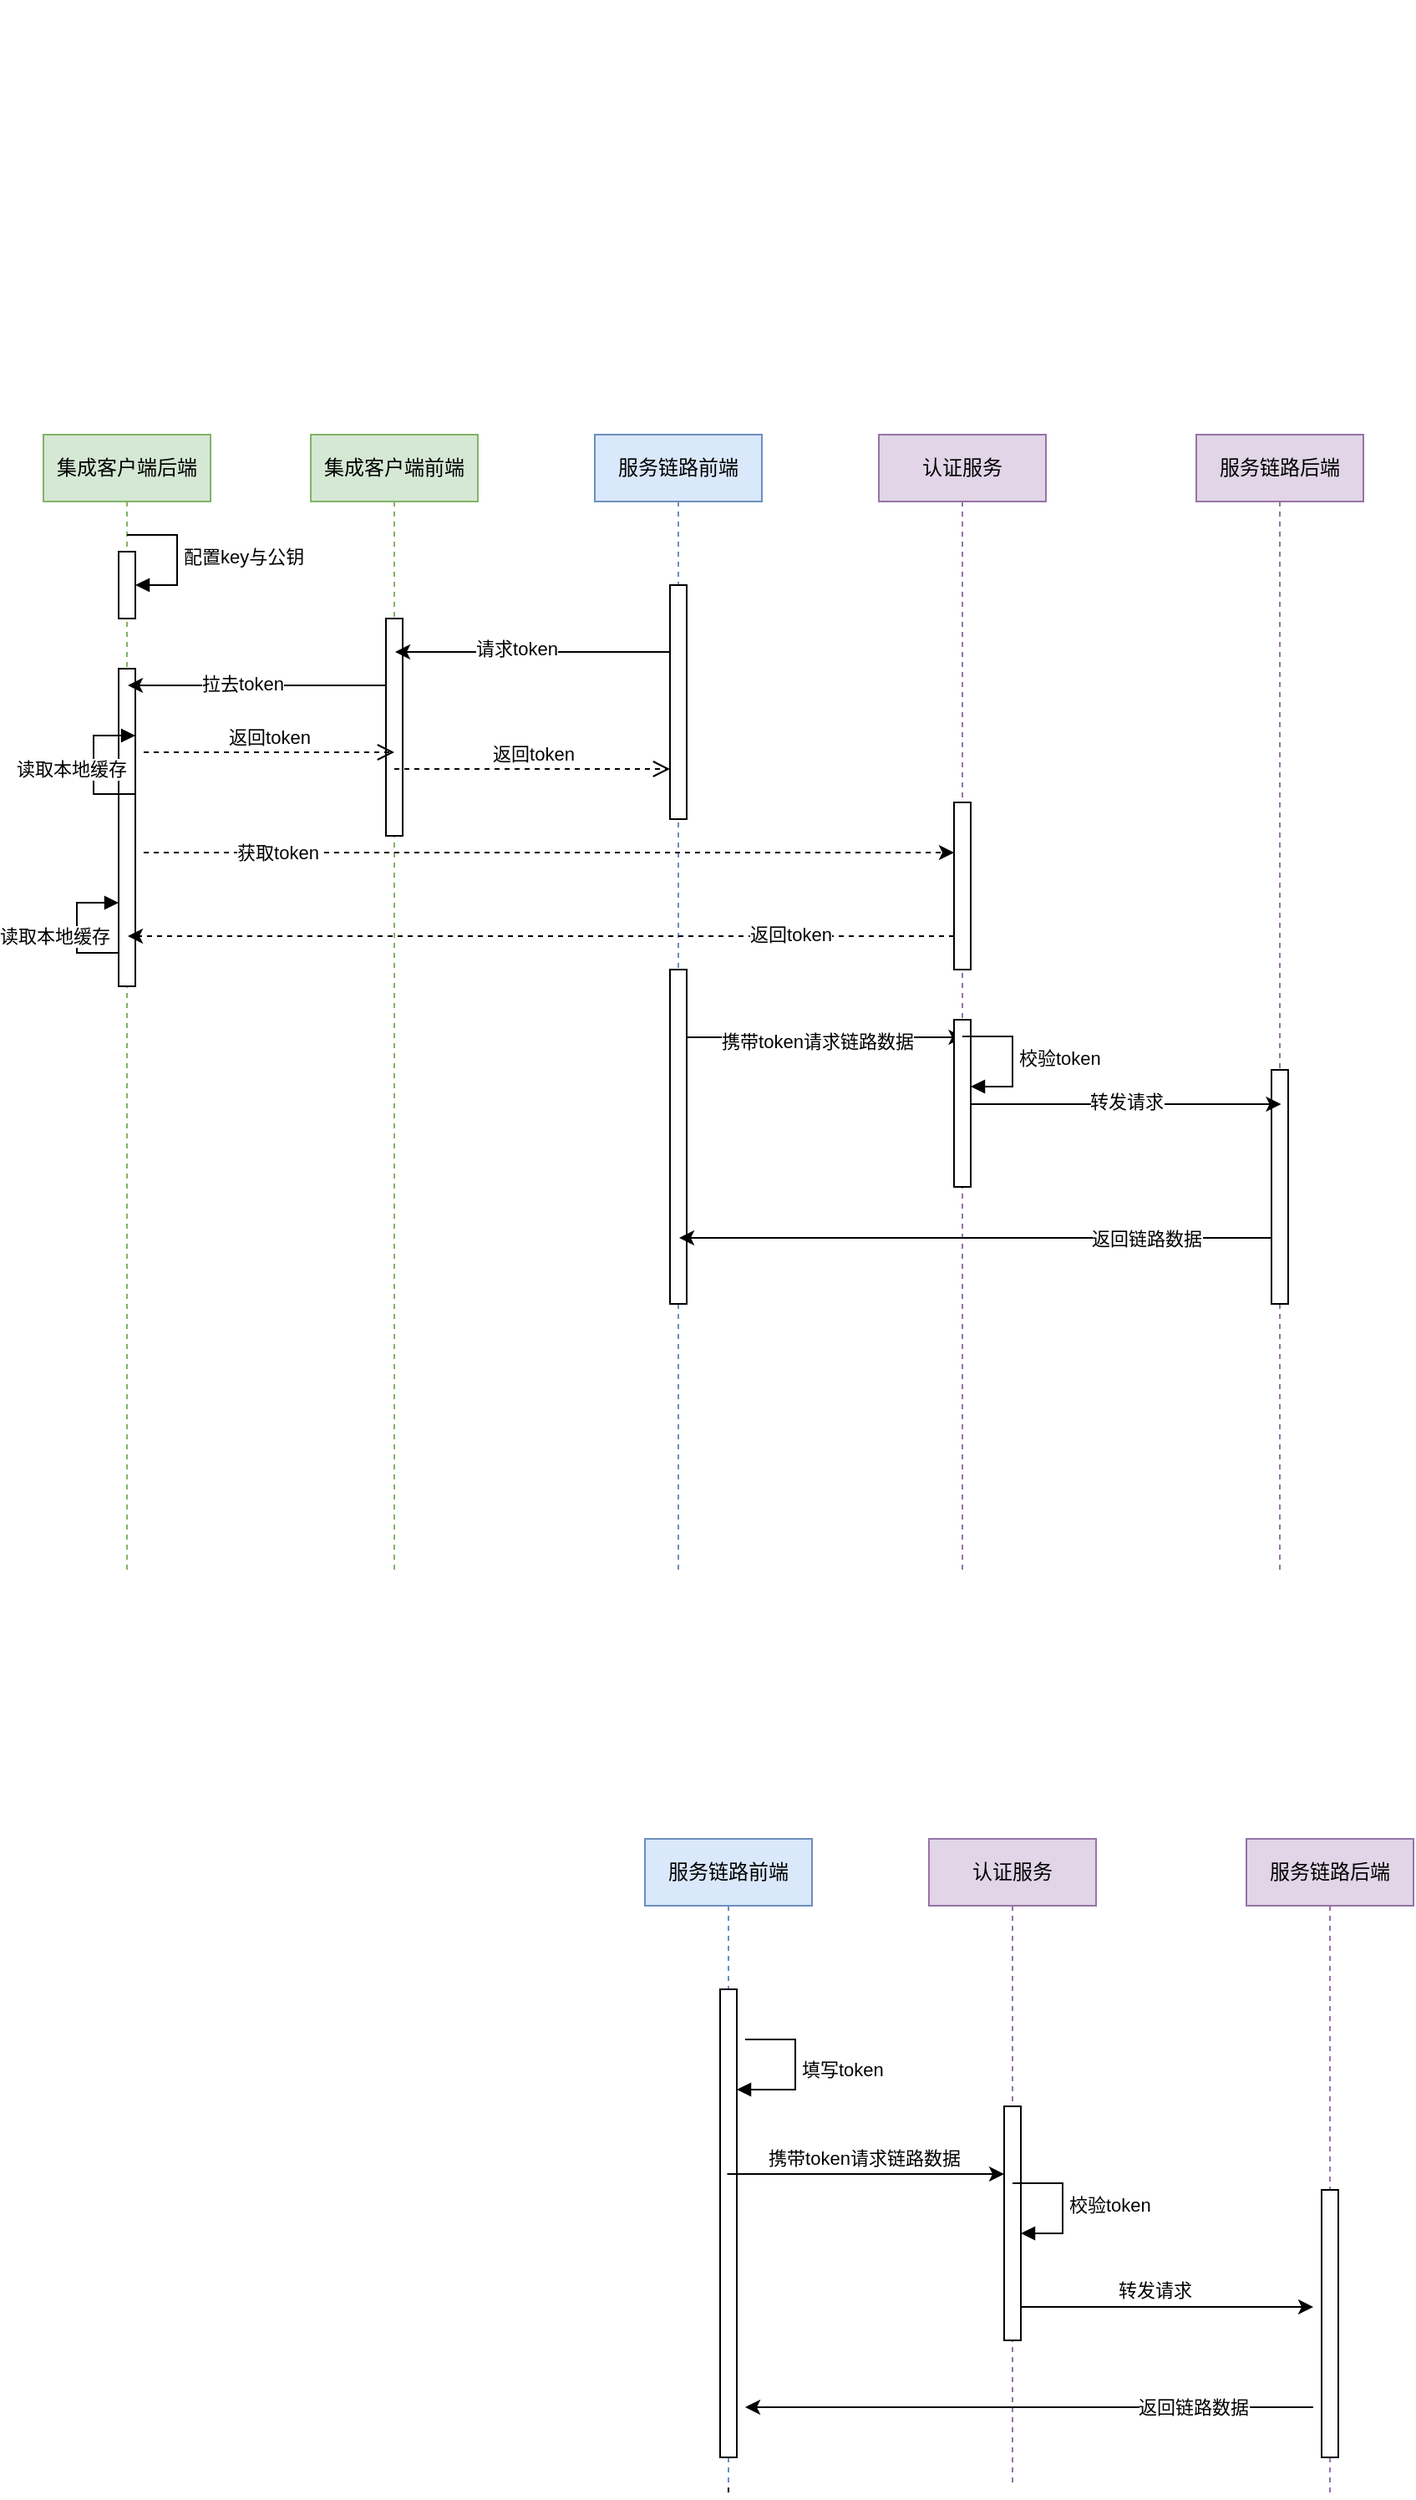 <mxfile version="21.3.7" type="github">
  <diagram id="i7MfmqVJiIsalG64SLBR" name="第 1 页">
    <mxGraphModel dx="1434" dy="772" grid="0" gridSize="10" guides="1" tooltips="1" connect="1" arrows="1" fold="1" page="0" pageScale="1" pageWidth="827" pageHeight="1169" math="0" shadow="0">
      <root>
        <mxCell id="0" />
        <mxCell id="1" parent="0" />
        <mxCell id="Av6tjJdUg8In7jAHD0Lc-1" value=":Object" style="shape=umlLifeline;perimeter=lifelinePerimeter;whiteSpace=wrap;html=1;container=1;dropTarget=0;collapsible=0;recursiveResize=0;outlineConnect=0;portConstraint=eastwest;newEdgeStyle={&quot;edgeStyle&quot;:&quot;elbowEdgeStyle&quot;,&quot;elbow&quot;:&quot;vertical&quot;,&quot;curved&quot;:0,&quot;rounded&quot;:0};flipH=1;" parent="1" vertex="1">
          <mxGeometry x="270" y="510" width="100" height="460" as="geometry" />
        </mxCell>
        <mxCell id="Av6tjJdUg8In7jAHD0Lc-2" value=":Object" style="shape=umlLifeline;perimeter=lifelinePerimeter;whiteSpace=wrap;html=1;container=1;dropTarget=0;collapsible=0;recursiveResize=0;outlineConnect=0;portConstraint=eastwest;newEdgeStyle={&quot;edgeStyle&quot;:&quot;elbowEdgeStyle&quot;,&quot;elbow&quot;:&quot;vertical&quot;,&quot;curved&quot;:0,&quot;rounded&quot;:0};flipH=1;" parent="1" vertex="1">
          <mxGeometry x="430" y="510" width="100" height="470" as="geometry" />
        </mxCell>
        <mxCell id="Av6tjJdUg8In7jAHD0Lc-3" value=":Object" style="shape=umlLifeline;perimeter=lifelinePerimeter;whiteSpace=wrap;html=1;container=1;dropTarget=0;collapsible=0;recursiveResize=0;outlineConnect=0;portConstraint=eastwest;newEdgeStyle={&quot;edgeStyle&quot;:&quot;elbowEdgeStyle&quot;,&quot;elbow&quot;:&quot;vertical&quot;,&quot;curved&quot;:0,&quot;rounded&quot;:0};flipH=1;" parent="1" vertex="1">
          <mxGeometry x="600" y="510" width="100" height="470" as="geometry" />
        </mxCell>
        <mxCell id="Av6tjJdUg8In7jAHD0Lc-4" value=":Object" style="shape=umlLifeline;perimeter=lifelinePerimeter;whiteSpace=wrap;html=1;container=1;dropTarget=0;collapsible=0;recursiveResize=0;outlineConnect=0;portConstraint=eastwest;newEdgeStyle={&quot;edgeStyle&quot;:&quot;elbowEdgeStyle&quot;,&quot;elbow&quot;:&quot;vertical&quot;,&quot;curved&quot;:0,&quot;rounded&quot;:0};flipH=1;" parent="1" vertex="1">
          <mxGeometry x="770" y="510" width="100" height="470" as="geometry" />
        </mxCell>
        <mxCell id="Av6tjJdUg8In7jAHD0Lc-5" value="服务链路后端" style="shape=umlLifeline;perimeter=lifelinePerimeter;whiteSpace=wrap;html=1;container=1;dropTarget=0;collapsible=0;recursiveResize=0;outlineConnect=0;portConstraint=eastwest;newEdgeStyle={&quot;edgeStyle&quot;:&quot;elbowEdgeStyle&quot;,&quot;elbow&quot;:&quot;vertical&quot;,&quot;curved&quot;:0,&quot;rounded&quot;:0};flipH=1;fillColor=#e1d5e7;strokeColor=#9673a6;" parent="1" vertex="1">
          <mxGeometry x="960" y="510" width="100" height="680" as="geometry" />
        </mxCell>
        <mxCell id="Av6tjJdUg8In7jAHD0Lc-6" value="" style="html=1;points=[];perimeter=orthogonalPerimeter;outlineConnect=0;targetShapes=umlLifeline;portConstraint=eastwest;newEdgeStyle={&quot;edgeStyle&quot;:&quot;elbowEdgeStyle&quot;,&quot;elbow&quot;:&quot;vertical&quot;,&quot;curved&quot;:0,&quot;rounded&quot;:0};" parent="Av6tjJdUg8In7jAHD0Lc-5" vertex="1">
          <mxGeometry x="45" y="380" width="10" height="140" as="geometry" />
        </mxCell>
        <mxCell id="Av6tjJdUg8In7jAHD0Lc-7" value="集成客户端后端" style="shape=umlLifeline;perimeter=lifelinePerimeter;whiteSpace=wrap;html=1;container=1;dropTarget=0;collapsible=0;recursiveResize=0;outlineConnect=0;portConstraint=eastwest;newEdgeStyle={&quot;edgeStyle&quot;:&quot;elbowEdgeStyle&quot;,&quot;elbow&quot;:&quot;vertical&quot;,&quot;curved&quot;:0,&quot;rounded&quot;:0};flipH=1;fillColor=#d5e8d4;strokeColor=#82b366;" parent="1" vertex="1">
          <mxGeometry x="270" y="510" width="100" height="680" as="geometry" />
        </mxCell>
        <mxCell id="Av6tjJdUg8In7jAHD0Lc-8" value="" style="html=1;points=[];perimeter=orthogonalPerimeter;outlineConnect=0;targetShapes=umlLifeline;portConstraint=eastwest;newEdgeStyle={&quot;edgeStyle&quot;:&quot;elbowEdgeStyle&quot;,&quot;elbow&quot;:&quot;vertical&quot;,&quot;curved&quot;:0,&quot;rounded&quot;:0};" parent="Av6tjJdUg8In7jAHD0Lc-7" vertex="1">
          <mxGeometry x="45" y="70" width="10" height="40" as="geometry" />
        </mxCell>
        <mxCell id="Av6tjJdUg8In7jAHD0Lc-9" value="配置key与公钥" style="html=1;align=left;spacingLeft=2;endArrow=block;rounded=0;edgeStyle=orthogonalEdgeStyle;curved=0;rounded=0;" parent="Av6tjJdUg8In7jAHD0Lc-7" target="Av6tjJdUg8In7jAHD0Lc-8" edge="1">
          <mxGeometry relative="1" as="geometry">
            <mxPoint x="50" y="60" as="sourcePoint" />
            <Array as="points">
              <mxPoint x="80" y="90" />
            </Array>
          </mxGeometry>
        </mxCell>
        <mxCell id="Av6tjJdUg8In7jAHD0Lc-10" value="" style="html=1;points=[];perimeter=orthogonalPerimeter;outlineConnect=0;targetShapes=umlLifeline;portConstraint=eastwest;newEdgeStyle={&quot;edgeStyle&quot;:&quot;elbowEdgeStyle&quot;,&quot;elbow&quot;:&quot;vertical&quot;,&quot;curved&quot;:0,&quot;rounded&quot;:0};" parent="Av6tjJdUg8In7jAHD0Lc-7" vertex="1">
          <mxGeometry x="45" y="140" width="10" height="190" as="geometry" />
        </mxCell>
        <mxCell id="Av6tjJdUg8In7jAHD0Lc-11" value="读取本地缓存" style="html=1;align=left;spacingLeft=2;endArrow=block;rounded=0;edgeStyle=orthogonalEdgeStyle;curved=0;rounded=0;" parent="Av6tjJdUg8In7jAHD0Lc-7" source="Av6tjJdUg8In7jAHD0Lc-10" target="Av6tjJdUg8In7jAHD0Lc-10" edge="1">
          <mxGeometry x="-0.125" y="50" relative="1" as="geometry">
            <mxPoint x="50" y="230" as="sourcePoint" />
            <Array as="points">
              <mxPoint x="20" y="310" />
              <mxPoint x="20" y="280" />
            </Array>
            <mxPoint as="offset" />
          </mxGeometry>
        </mxCell>
        <mxCell id="Av6tjJdUg8In7jAHD0Lc-12" style="edgeStyle=elbowEdgeStyle;rounded=0;orthogonalLoop=1;jettySize=auto;html=1;elbow=vertical;curved=0;" parent="Av6tjJdUg8In7jAHD0Lc-7" target="Av6tjJdUg8In7jAHD0Lc-7" edge="1">
          <mxGeometry relative="1" as="geometry">
            <mxPoint x="50" y="385" as="sourcePoint" />
          </mxGeometry>
        </mxCell>
        <mxCell id="Av6tjJdUg8In7jAHD0Lc-13" value="集成客户端前端" style="shape=umlLifeline;perimeter=lifelinePerimeter;whiteSpace=wrap;html=1;container=1;dropTarget=0;collapsible=0;recursiveResize=0;outlineConnect=0;portConstraint=eastwest;newEdgeStyle={&quot;edgeStyle&quot;:&quot;elbowEdgeStyle&quot;,&quot;elbow&quot;:&quot;vertical&quot;,&quot;curved&quot;:0,&quot;rounded&quot;:0};flipH=1;fillColor=#d5e8d4;strokeColor=#82b366;" parent="1" vertex="1">
          <mxGeometry x="430" y="510" width="100" height="680" as="geometry" />
        </mxCell>
        <mxCell id="Av6tjJdUg8In7jAHD0Lc-14" value="" style="html=1;points=[];perimeter=orthogonalPerimeter;outlineConnect=0;targetShapes=umlLifeline;portConstraint=eastwest;newEdgeStyle={&quot;edgeStyle&quot;:&quot;elbowEdgeStyle&quot;,&quot;elbow&quot;:&quot;vertical&quot;,&quot;curved&quot;:0,&quot;rounded&quot;:0};" parent="Av6tjJdUg8In7jAHD0Lc-13" vertex="1">
          <mxGeometry x="45" y="110" width="10" height="130" as="geometry" />
        </mxCell>
        <mxCell id="Av6tjJdUg8In7jAHD0Lc-15" value="服务链路前端" style="shape=umlLifeline;perimeter=lifelinePerimeter;whiteSpace=wrap;html=1;container=1;dropTarget=0;collapsible=0;recursiveResize=0;outlineConnect=0;portConstraint=eastwest;newEdgeStyle={&quot;edgeStyle&quot;:&quot;elbowEdgeStyle&quot;,&quot;elbow&quot;:&quot;vertical&quot;,&quot;curved&quot;:0,&quot;rounded&quot;:0};flipH=1;fillColor=#dae8fc;strokeColor=#6c8ebf;" parent="1" vertex="1">
          <mxGeometry x="600" y="510" width="100" height="680" as="geometry" />
        </mxCell>
        <mxCell id="Av6tjJdUg8In7jAHD0Lc-16" value="" style="html=1;points=[];perimeter=orthogonalPerimeter;outlineConnect=0;targetShapes=umlLifeline;portConstraint=eastwest;newEdgeStyle={&quot;edgeStyle&quot;:&quot;elbowEdgeStyle&quot;,&quot;elbow&quot;:&quot;vertical&quot;,&quot;curved&quot;:0,&quot;rounded&quot;:0};" parent="Av6tjJdUg8In7jAHD0Lc-15" vertex="1">
          <mxGeometry x="45" y="90" width="10" height="140" as="geometry" />
        </mxCell>
        <mxCell id="Av6tjJdUg8In7jAHD0Lc-17" value="" style="html=1;points=[];perimeter=orthogonalPerimeter;outlineConnect=0;targetShapes=umlLifeline;portConstraint=eastwest;newEdgeStyle={&quot;edgeStyle&quot;:&quot;elbowEdgeStyle&quot;,&quot;elbow&quot;:&quot;vertical&quot;,&quot;curved&quot;:0,&quot;rounded&quot;:0};" parent="Av6tjJdUg8In7jAHD0Lc-15" vertex="1">
          <mxGeometry x="45" y="320" width="10" height="200" as="geometry" />
        </mxCell>
        <mxCell id="Av6tjJdUg8In7jAHD0Lc-18" value="认证服务" style="shape=umlLifeline;perimeter=lifelinePerimeter;whiteSpace=wrap;html=1;container=1;dropTarget=0;collapsible=0;recursiveResize=0;outlineConnect=0;portConstraint=eastwest;newEdgeStyle={&quot;edgeStyle&quot;:&quot;elbowEdgeStyle&quot;,&quot;elbow&quot;:&quot;vertical&quot;,&quot;curved&quot;:0,&quot;rounded&quot;:0};flipH=1;fillColor=#e1d5e7;strokeColor=#9673a6;" parent="1" vertex="1">
          <mxGeometry x="770" y="510" width="100" height="680" as="geometry" />
        </mxCell>
        <mxCell id="Av6tjJdUg8In7jAHD0Lc-19" value="&lt;p&gt;&lt;br&gt;&lt;/p&gt;" style="text;html=1;align=center;verticalAlign=middle;resizable=0;points=[];autosize=1;strokeColor=none;fillColor=none;" parent="1" vertex="1">
          <mxGeometry x="365" y="250" width="20" height="50" as="geometry" />
        </mxCell>
        <mxCell id="Av6tjJdUg8In7jAHD0Lc-20" style="edgeStyle=elbowEdgeStyle;rounded=0;orthogonalLoop=1;jettySize=auto;html=1;elbow=vertical;curved=0;" parent="1" source="Av6tjJdUg8In7jAHD0Lc-16" target="Av6tjJdUg8In7jAHD0Lc-13" edge="1">
          <mxGeometry relative="1" as="geometry">
            <Array as="points">
              <mxPoint x="600" y="640" />
            </Array>
          </mxGeometry>
        </mxCell>
        <mxCell id="Av6tjJdUg8In7jAHD0Lc-21" value="请求token" style="edgeLabel;html=1;align=center;verticalAlign=middle;resizable=0;points=[];" parent="Av6tjJdUg8In7jAHD0Lc-20" vertex="1" connectable="0">
          <mxGeometry x="0.118" y="-2" relative="1" as="geometry">
            <mxPoint as="offset" />
          </mxGeometry>
        </mxCell>
        <mxCell id="Av6tjJdUg8In7jAHD0Lc-22" style="edgeStyle=elbowEdgeStyle;rounded=0;orthogonalLoop=1;jettySize=auto;html=1;elbow=vertical;curved=0;" parent="1" source="Av6tjJdUg8In7jAHD0Lc-14" target="Av6tjJdUg8In7jAHD0Lc-7" edge="1">
          <mxGeometry relative="1" as="geometry">
            <Array as="points">
              <mxPoint x="423" y="660" />
            </Array>
          </mxGeometry>
        </mxCell>
        <mxCell id="Av6tjJdUg8In7jAHD0Lc-23" value="拉去token" style="edgeLabel;html=1;align=center;verticalAlign=middle;resizable=0;points=[];" parent="Av6tjJdUg8In7jAHD0Lc-22" vertex="1" connectable="0">
          <mxGeometry x="0.113" y="-1" relative="1" as="geometry">
            <mxPoint as="offset" />
          </mxGeometry>
        </mxCell>
        <mxCell id="Av6tjJdUg8In7jAHD0Lc-24" style="edgeStyle=elbowEdgeStyle;rounded=0;orthogonalLoop=1;jettySize=auto;html=1;elbow=vertical;curved=0;dashed=1;" parent="1" source="Av6tjJdUg8In7jAHD0Lc-38" target="Av6tjJdUg8In7jAHD0Lc-7" edge="1">
          <mxGeometry relative="1" as="geometry">
            <Array as="points">
              <mxPoint x="600" y="810" />
            </Array>
          </mxGeometry>
        </mxCell>
        <mxCell id="Av6tjJdUg8In7jAHD0Lc-25" value="返回token" style="edgeLabel;html=1;align=center;verticalAlign=middle;resizable=0;points=[];" parent="Av6tjJdUg8In7jAHD0Lc-24" vertex="1" connectable="0">
          <mxGeometry x="-0.604" y="-1" relative="1" as="geometry">
            <mxPoint as="offset" />
          </mxGeometry>
        </mxCell>
        <mxCell id="Av6tjJdUg8In7jAHD0Lc-26" style="edgeStyle=elbowEdgeStyle;rounded=0;orthogonalLoop=1;jettySize=auto;html=1;elbow=vertical;curved=0;" parent="1" source="Av6tjJdUg8In7jAHD0Lc-17" edge="1">
          <mxGeometry relative="1" as="geometry">
            <mxPoint x="820.75" y="870.5" as="targetPoint" />
          </mxGeometry>
        </mxCell>
        <mxCell id="Av6tjJdUg8In7jAHD0Lc-27" value="携带token请求链路数据" style="edgeLabel;html=1;align=center;verticalAlign=middle;resizable=0;points=[];" parent="Av6tjJdUg8In7jAHD0Lc-26" vertex="1" connectable="0">
          <mxGeometry x="-0.057" y="-2" relative="1" as="geometry">
            <mxPoint as="offset" />
          </mxGeometry>
        </mxCell>
        <mxCell id="Av6tjJdUg8In7jAHD0Lc-28" style="edgeStyle=elbowEdgeStyle;rounded=0;orthogonalLoop=1;jettySize=auto;html=1;elbow=vertical;curved=0;" parent="1" source="Av6tjJdUg8In7jAHD0Lc-30" edge="1">
          <mxGeometry relative="1" as="geometry">
            <mxPoint x="1010.75" y="910.5" as="targetPoint" />
          </mxGeometry>
        </mxCell>
        <mxCell id="Av6tjJdUg8In7jAHD0Lc-29" value="转发请求" style="edgeLabel;html=1;align=center;verticalAlign=middle;resizable=0;points=[];" parent="Av6tjJdUg8In7jAHD0Lc-28" vertex="1" connectable="0">
          <mxGeometry x="0.003" y="2" relative="1" as="geometry">
            <mxPoint as="offset" />
          </mxGeometry>
        </mxCell>
        <mxCell id="Av6tjJdUg8In7jAHD0Lc-30" value="" style="html=1;points=[];perimeter=orthogonalPerimeter;outlineConnect=0;targetShapes=umlLifeline;portConstraint=eastwest;newEdgeStyle={&quot;edgeStyle&quot;:&quot;elbowEdgeStyle&quot;,&quot;elbow&quot;:&quot;vertical&quot;,&quot;curved&quot;:0,&quot;rounded&quot;:0};" parent="1" vertex="1">
          <mxGeometry x="815" y="860" width="10" height="100" as="geometry" />
        </mxCell>
        <mxCell id="Av6tjJdUg8In7jAHD0Lc-31" value="校验token" style="html=1;align=left;spacingLeft=2;endArrow=block;rounded=0;edgeStyle=orthogonalEdgeStyle;curved=0;rounded=0;" parent="1" target="Av6tjJdUg8In7jAHD0Lc-30" edge="1">
          <mxGeometry relative="1" as="geometry">
            <mxPoint x="820" y="870" as="sourcePoint" />
            <Array as="points">
              <mxPoint x="850" y="900" />
            </Array>
          </mxGeometry>
        </mxCell>
        <mxCell id="Av6tjJdUg8In7jAHD0Lc-32" style="edgeStyle=elbowEdgeStyle;rounded=0;orthogonalLoop=1;jettySize=auto;html=1;elbow=vertical;curved=0;" parent="1" source="Av6tjJdUg8In7jAHD0Lc-6" edge="1">
          <mxGeometry relative="1" as="geometry">
            <mxPoint x="650.5" y="990.5" as="targetPoint" />
          </mxGeometry>
        </mxCell>
        <mxCell id="Av6tjJdUg8In7jAHD0Lc-33" value="返回链路数据" style="edgeLabel;html=1;align=center;verticalAlign=middle;resizable=0;points=[];" parent="Av6tjJdUg8In7jAHD0Lc-32" vertex="1" connectable="0">
          <mxGeometry x="-0.577" relative="1" as="geometry">
            <mxPoint as="offset" />
          </mxGeometry>
        </mxCell>
        <mxCell id="Av6tjJdUg8In7jAHD0Lc-34" value="返回token" style="html=1;verticalAlign=bottom;endArrow=open;dashed=1;endSize=8;edgeStyle=elbowEdgeStyle;elbow=vertical;curved=0;rounded=0;" parent="1" target="Av6tjJdUg8In7jAHD0Lc-13" edge="1">
          <mxGeometry relative="1" as="geometry">
            <mxPoint x="330" y="700" as="sourcePoint" />
            <mxPoint x="190" y="740" as="targetPoint" />
            <Array as="points">
              <mxPoint x="340" y="700" />
            </Array>
          </mxGeometry>
        </mxCell>
        <mxCell id="Av6tjJdUg8In7jAHD0Lc-35" value="返回token" style="html=1;verticalAlign=bottom;endArrow=open;dashed=1;endSize=8;edgeStyle=elbowEdgeStyle;elbow=vertical;curved=0;rounded=0;" parent="1" target="Av6tjJdUg8In7jAHD0Lc-16" edge="1">
          <mxGeometry relative="1" as="geometry">
            <mxPoint x="480" y="710" as="sourcePoint" />
            <mxPoint x="631" y="710" as="targetPoint" />
            <Array as="points">
              <mxPoint x="490" y="710" />
            </Array>
          </mxGeometry>
        </mxCell>
        <mxCell id="Av6tjJdUg8In7jAHD0Lc-36" value="" style="edgeStyle=elbowEdgeStyle;rounded=0;orthogonalLoop=1;jettySize=auto;html=1;elbow=vertical;curved=0;dashed=1;" parent="1" target="Av6tjJdUg8In7jAHD0Lc-38" edge="1">
          <mxGeometry relative="1" as="geometry">
            <mxPoint x="330" y="760" as="sourcePoint" />
            <mxPoint x="821" y="760" as="targetPoint" />
            <Array as="points">
              <mxPoint x="550" y="760" />
              <mxPoint x="540" y="740" />
            </Array>
          </mxGeometry>
        </mxCell>
        <mxCell id="Av6tjJdUg8In7jAHD0Lc-37" value="获取token" style="edgeLabel;html=1;align=center;verticalAlign=middle;resizable=0;points=[];" parent="Av6tjJdUg8In7jAHD0Lc-36" vertex="1" connectable="0">
          <mxGeometry x="-0.673" relative="1" as="geometry">
            <mxPoint as="offset" />
          </mxGeometry>
        </mxCell>
        <mxCell id="Av6tjJdUg8In7jAHD0Lc-38" value="" style="html=1;points=[];perimeter=orthogonalPerimeter;outlineConnect=0;targetShapes=umlLifeline;portConstraint=eastwest;newEdgeStyle={&quot;edgeStyle&quot;:&quot;elbowEdgeStyle&quot;,&quot;elbow&quot;:&quot;vertical&quot;,&quot;curved&quot;:0,&quot;rounded&quot;:0};" parent="1" vertex="1">
          <mxGeometry x="815" y="730" width="10" height="100" as="geometry" />
        </mxCell>
        <mxCell id="Av6tjJdUg8In7jAHD0Lc-39" value="读取本地缓存" style="html=1;align=left;spacingLeft=2;endArrow=block;rounded=0;edgeStyle=orthogonalEdgeStyle;curved=0;rounded=0;" parent="1" edge="1">
          <mxGeometry x="-0.059" y="50" relative="1" as="geometry">
            <mxPoint x="325" y="725" as="sourcePoint" />
            <Array as="points">
              <mxPoint x="300" y="725" />
              <mxPoint x="300" y="690" />
            </Array>
            <mxPoint x="325" y="690" as="targetPoint" />
            <mxPoint as="offset" />
          </mxGeometry>
        </mxCell>
        <mxCell id="Av6tjJdUg8In7jAHD0Lc-42" value=":Object" style="shape=umlLifeline;perimeter=lifelinePerimeter;whiteSpace=wrap;html=1;container=1;dropTarget=0;collapsible=0;recursiveResize=0;outlineConnect=0;portConstraint=eastwest;newEdgeStyle={&quot;edgeStyle&quot;:&quot;elbowEdgeStyle&quot;,&quot;elbow&quot;:&quot;vertical&quot;,&quot;curved&quot;:0,&quot;rounded&quot;:0};flipH=1;" parent="1" vertex="1">
          <mxGeometry x="630" y="1350" width="100" height="394" as="geometry" />
        </mxCell>
        <mxCell id="Av6tjJdUg8In7jAHD0Lc-43" value=":Object" style="shape=umlLifeline;perimeter=lifelinePerimeter;whiteSpace=wrap;html=1;container=1;dropTarget=0;collapsible=0;recursiveResize=0;outlineConnect=0;portConstraint=eastwest;newEdgeStyle={&quot;edgeStyle&quot;:&quot;elbowEdgeStyle&quot;,&quot;elbow&quot;:&quot;vertical&quot;,&quot;curved&quot;:0,&quot;rounded&quot;:0};flipH=1;" parent="1" vertex="1">
          <mxGeometry x="800" y="1350" width="100" height="385" as="geometry" />
        </mxCell>
        <mxCell id="Av6tjJdUg8In7jAHD0Lc-44" value="服务链路后端" style="shape=umlLifeline;perimeter=lifelinePerimeter;whiteSpace=wrap;html=1;container=1;dropTarget=0;collapsible=0;recursiveResize=0;outlineConnect=0;portConstraint=eastwest;newEdgeStyle={&quot;edgeStyle&quot;:&quot;elbowEdgeStyle&quot;,&quot;elbow&quot;:&quot;vertical&quot;,&quot;curved&quot;:0,&quot;rounded&quot;:0};flipH=1;fillColor=#e1d5e7;strokeColor=#9673a6;" parent="1" vertex="1">
          <mxGeometry x="990" y="1350" width="100" height="391" as="geometry" />
        </mxCell>
        <mxCell id="Av6tjJdUg8In7jAHD0Lc-45" value="" style="html=1;points=[];perimeter=orthogonalPerimeter;outlineConnect=0;targetShapes=umlLifeline;portConstraint=eastwest;newEdgeStyle={&quot;edgeStyle&quot;:&quot;elbowEdgeStyle&quot;,&quot;elbow&quot;:&quot;vertical&quot;,&quot;curved&quot;:0,&quot;rounded&quot;:0};" parent="Av6tjJdUg8In7jAHD0Lc-44" vertex="1">
          <mxGeometry x="45" y="210" width="10" height="160" as="geometry" />
        </mxCell>
        <mxCell id="Av6tjJdUg8In7jAHD0Lc-54" value="服务链路前端" style="shape=umlLifeline;perimeter=lifelinePerimeter;whiteSpace=wrap;html=1;container=1;dropTarget=0;collapsible=0;recursiveResize=0;outlineConnect=0;portConstraint=eastwest;newEdgeStyle={&quot;edgeStyle&quot;:&quot;elbowEdgeStyle&quot;,&quot;elbow&quot;:&quot;vertical&quot;,&quot;curved&quot;:0,&quot;rounded&quot;:0};flipH=1;fillColor=#dae8fc;strokeColor=#6c8ebf;" parent="1" vertex="1">
          <mxGeometry x="630" y="1350" width="100" height="387" as="geometry" />
        </mxCell>
        <mxCell id="Av6tjJdUg8In7jAHD0Lc-55" value="" style="html=1;points=[];perimeter=orthogonalPerimeter;outlineConnect=0;targetShapes=umlLifeline;portConstraint=eastwest;newEdgeStyle={&quot;edgeStyle&quot;:&quot;elbowEdgeStyle&quot;,&quot;elbow&quot;:&quot;vertical&quot;,&quot;curved&quot;:0,&quot;rounded&quot;:0};" parent="Av6tjJdUg8In7jAHD0Lc-54" vertex="1">
          <mxGeometry x="45" y="90" width="10" height="280" as="geometry" />
        </mxCell>
        <mxCell id="Av6tjJdUg8In7jAHD0Lc-57" value="认证服务" style="shape=umlLifeline;perimeter=lifelinePerimeter;whiteSpace=wrap;html=1;container=1;dropTarget=0;collapsible=0;recursiveResize=0;outlineConnect=0;portConstraint=eastwest;newEdgeStyle={&quot;edgeStyle&quot;:&quot;elbowEdgeStyle&quot;,&quot;elbow&quot;:&quot;vertical&quot;,&quot;curved&quot;:0,&quot;rounded&quot;:0};flipH=1;fillColor=#e1d5e7;strokeColor=#9673a6;" parent="1" vertex="1">
          <mxGeometry x="800" y="1350" width="100" height="386" as="geometry" />
        </mxCell>
        <mxCell id="Av6tjJdUg8In7jAHD0Lc-64" style="edgeStyle=elbowEdgeStyle;rounded=0;orthogonalLoop=1;jettySize=auto;html=1;elbow=vertical;curved=0;" parent="1" edge="1">
          <mxGeometry relative="1" as="geometry">
            <mxPoint x="845.0" y="1550" as="targetPoint" />
            <mxPoint x="679.25" y="1550.5" as="sourcePoint" />
            <Array as="points" />
          </mxGeometry>
        </mxCell>
        <mxCell id="Av6tjJdUg8In7jAHD0Lc-65" value="携带token请求链路数据" style="edgeLabel;html=1;align=center;verticalAlign=middle;resizable=0;points=[];" parent="Av6tjJdUg8In7jAHD0Lc-64" vertex="1" connectable="0">
          <mxGeometry x="-0.057" y="-2" relative="1" as="geometry">
            <mxPoint x="3" y="-12" as="offset" />
          </mxGeometry>
        </mxCell>
        <mxCell id="Av6tjJdUg8In7jAHD0Lc-66" style="edgeStyle=elbowEdgeStyle;rounded=0;orthogonalLoop=1;jettySize=auto;html=1;elbow=vertical;curved=0;" parent="1" source="Av6tjJdUg8In7jAHD0Lc-68" edge="1">
          <mxGeometry relative="1" as="geometry">
            <mxPoint x="1030" y="1630" as="targetPoint" />
            <Array as="points">
              <mxPoint x="930" y="1630" />
            </Array>
          </mxGeometry>
        </mxCell>
        <mxCell id="Av6tjJdUg8In7jAHD0Lc-67" value="转发请求" style="edgeLabel;html=1;align=center;verticalAlign=middle;resizable=0;points=[];" parent="Av6tjJdUg8In7jAHD0Lc-66" vertex="1" connectable="0">
          <mxGeometry x="0.003" y="2" relative="1" as="geometry">
            <mxPoint x="-8" y="-8" as="offset" />
          </mxGeometry>
        </mxCell>
        <mxCell id="Av6tjJdUg8In7jAHD0Lc-68" value="" style="html=1;points=[];perimeter=orthogonalPerimeter;outlineConnect=0;targetShapes=umlLifeline;portConstraint=eastwest;newEdgeStyle={&quot;edgeStyle&quot;:&quot;elbowEdgeStyle&quot;,&quot;elbow&quot;:&quot;vertical&quot;,&quot;curved&quot;:0,&quot;rounded&quot;:0};" parent="1" vertex="1">
          <mxGeometry x="845" y="1510" width="10" height="140" as="geometry" />
        </mxCell>
        <mxCell id="Av6tjJdUg8In7jAHD0Lc-69" value="校验token" style="html=1;align=left;spacingLeft=2;endArrow=block;rounded=0;edgeStyle=orthogonalEdgeStyle;curved=0;rounded=0;" parent="1" edge="1">
          <mxGeometry relative="1" as="geometry">
            <mxPoint x="850" y="1556" as="sourcePoint" />
            <Array as="points">
              <mxPoint x="880" y="1586" />
            </Array>
            <mxPoint x="855" y="1586" as="targetPoint" />
          </mxGeometry>
        </mxCell>
        <mxCell id="Av6tjJdUg8In7jAHD0Lc-70" style="edgeStyle=elbowEdgeStyle;rounded=0;orthogonalLoop=1;jettySize=auto;html=1;elbow=vertical;curved=0;" parent="1" edge="1">
          <mxGeometry relative="1" as="geometry">
            <mxPoint x="690" y="1690" as="targetPoint" />
            <mxPoint x="1030" y="1690" as="sourcePoint" />
            <Array as="points">
              <mxPoint x="690" y="1690" />
            </Array>
          </mxGeometry>
        </mxCell>
        <mxCell id="Av6tjJdUg8In7jAHD0Lc-71" value="返回链路数据" style="edgeLabel;html=1;align=center;verticalAlign=middle;resizable=0;points=[];" parent="Av6tjJdUg8In7jAHD0Lc-70" vertex="1" connectable="0">
          <mxGeometry x="-0.577" relative="1" as="geometry">
            <mxPoint as="offset" />
          </mxGeometry>
        </mxCell>
        <mxCell id="Av6tjJdUg8In7jAHD0Lc-83" value="填写token" style="html=1;align=left;spacingLeft=2;endArrow=block;rounded=0;edgeStyle=orthogonalEdgeStyle;curved=0;rounded=0;" parent="1" target="Av6tjJdUg8In7jAHD0Lc-55" edge="1">
          <mxGeometry relative="1" as="geometry">
            <mxPoint x="690" y="1470" as="sourcePoint" />
            <Array as="points">
              <mxPoint x="720" y="1470" />
              <mxPoint x="720" y="1500" />
            </Array>
            <mxPoint x="695" y="1500" as="targetPoint" />
          </mxGeometry>
        </mxCell>
      </root>
    </mxGraphModel>
  </diagram>
</mxfile>
